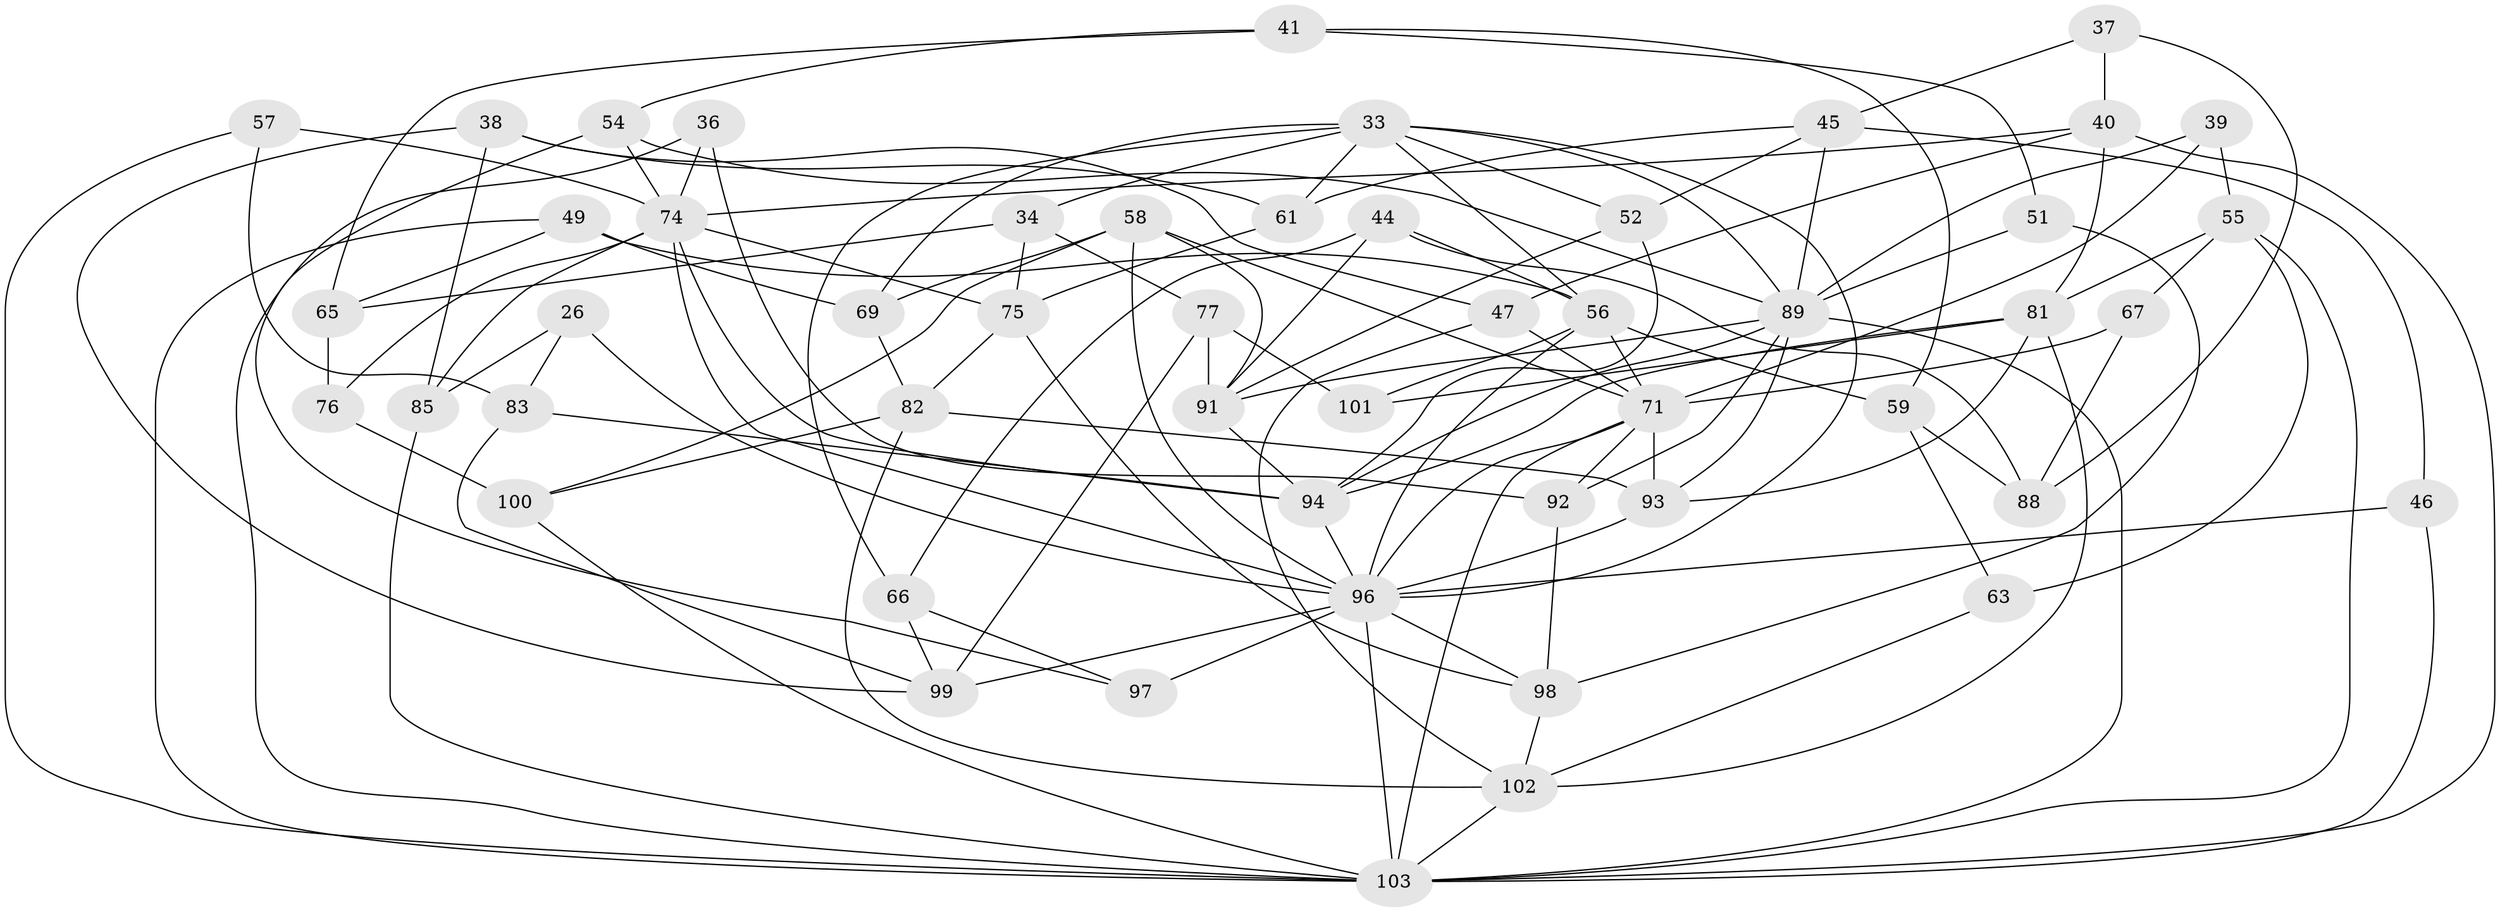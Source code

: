 // original degree distribution, {4: 1.0}
// Generated by graph-tools (version 1.1) at 2025/57/03/09/25 04:57:31]
// undirected, 51 vertices, 125 edges
graph export_dot {
graph [start="1"]
  node [color=gray90,style=filled];
  26;
  33 [super="+16+21"];
  34;
  36;
  37;
  38;
  39;
  40 [super="+9"];
  41;
  44;
  45 [super="+19"];
  46;
  47;
  49;
  51;
  52;
  54;
  55 [super="+29"];
  56 [super="+31+32"];
  57;
  58 [super="+50"];
  59;
  61;
  63;
  65;
  66;
  67;
  69;
  71 [super="+25+60"];
  74 [super="+6+14+42"];
  75 [super="+23"];
  76;
  77 [super="+11"];
  81 [super="+30"];
  82 [super="+18"];
  83;
  85;
  88;
  89 [super="+27+35"];
  91 [super="+78+48"];
  92;
  93 [super="+64"];
  94 [super="+62+84+79"];
  96 [super="+7+10+73+70+72"];
  97;
  98 [super="+43"];
  99 [super="+86"];
  100 [super="+68"];
  101;
  102 [super="+17+87"];
  103 [super="+95"];
  26 -- 96 [weight=2];
  26 -- 85;
  26 -- 83;
  33 -- 69;
  33 -- 61;
  33 -- 66;
  33 -- 52;
  33 -- 34;
  33 -- 96;
  33 -- 89;
  33 -- 56;
  34 -- 77;
  34 -- 65;
  34 -- 75;
  36 -- 74 [weight=2];
  36 -- 92;
  36 -- 103;
  37 -- 40 [weight=2];
  37 -- 88;
  37 -- 45;
  38 -- 85;
  38 -- 61;
  38 -- 47;
  38 -- 99;
  39 -- 55 [weight=2];
  39 -- 71;
  39 -- 89;
  40 -- 47;
  40 -- 74;
  40 -- 103;
  40 -- 81;
  41 -- 65;
  41 -- 54;
  41 -- 59;
  41 -- 51;
  44 -- 66;
  44 -- 88;
  44 -- 91;
  44 -- 56;
  45 -- 61;
  45 -- 46 [weight=2];
  45 -- 52;
  45 -- 89;
  46 -- 96;
  46 -- 103;
  47 -- 102;
  47 -- 71;
  49 -- 65;
  49 -- 69;
  49 -- 103;
  49 -- 56;
  51 -- 98 [weight=2];
  51 -- 89;
  52 -- 91;
  52 -- 94;
  54 -- 97;
  54 -- 74;
  54 -- 89;
  55 -- 81;
  55 -- 63;
  55 -- 67;
  55 -- 103;
  56 -- 101;
  56 -- 96;
  56 -- 71 [weight=2];
  56 -- 59;
  57 -- 74 [weight=2];
  57 -- 83;
  57 -- 103;
  58 -- 69;
  58 -- 100;
  58 -- 96 [weight=2];
  58 -- 71;
  58 -- 91;
  59 -- 88;
  59 -- 63;
  61 -- 75;
  63 -- 102 [weight=2];
  65 -- 76;
  66 -- 97;
  66 -- 99;
  67 -- 71 [weight=2];
  67 -- 88;
  69 -- 82;
  71 -- 93 [weight=2];
  71 -- 92;
  71 -- 96;
  71 -- 103;
  74 -- 75;
  74 -- 94 [weight=3];
  74 -- 76;
  74 -- 85;
  74 -- 96 [weight=2];
  75 -- 98;
  75 -- 82 [weight=2];
  76 -- 100 [weight=2];
  77 -- 101 [weight=2];
  77 -- 99;
  77 -- 91 [weight=2];
  81 -- 102;
  81 -- 93;
  81 -- 101;
  81 -- 94;
  82 -- 102;
  82 -- 100;
  82 -- 93;
  83 -- 99;
  83 -- 94;
  85 -- 103;
  89 -- 91 [weight=2];
  89 -- 92;
  89 -- 93;
  89 -- 94;
  89 -- 103 [weight=2];
  91 -- 94;
  92 -- 98;
  93 -- 96 [weight=3];
  94 -- 96 [weight=2];
  96 -- 103 [weight=2];
  96 -- 97 [weight=2];
  96 -- 98;
  96 -- 99 [weight=2];
  98 -- 102;
  100 -- 103 [weight=2];
  102 -- 103 [weight=2];
}
